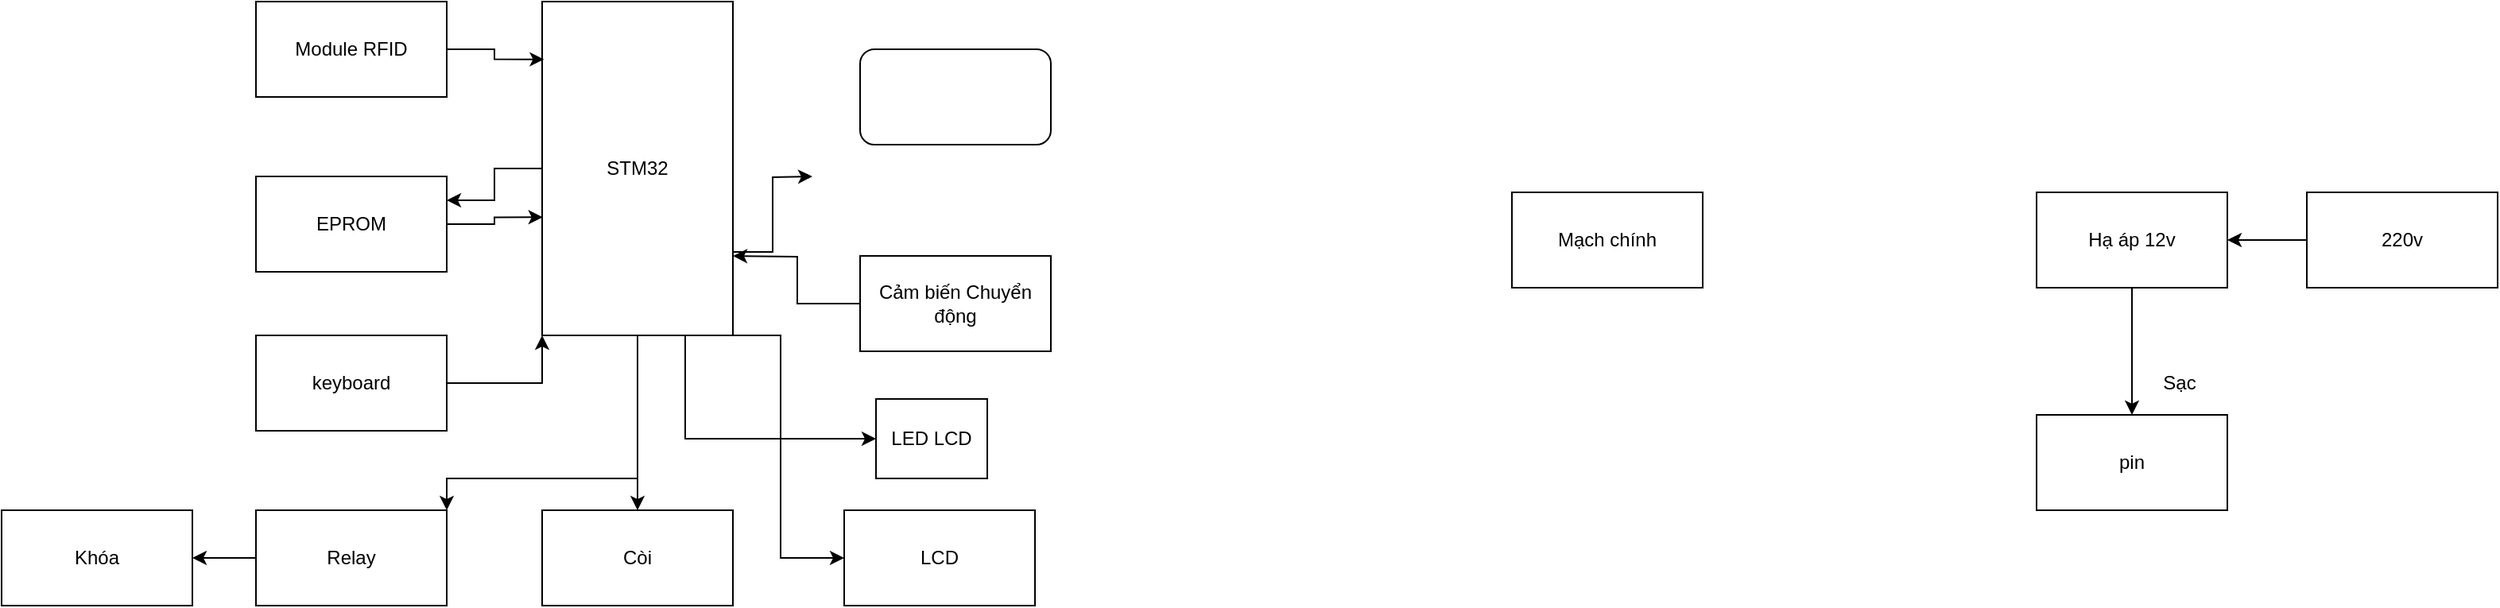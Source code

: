<mxfile version="13.9.9" type="device"><diagram id="4eO9Ab6HogYwmGx1fFd_" name="Page-1"><mxGraphModel dx="1888" dy="607" grid="1" gridSize="10" guides="1" tooltips="1" connect="1" arrows="1" fold="1" page="1" pageScale="1" pageWidth="850" pageHeight="1100" math="0" shadow="0"><root><mxCell id="0"/><mxCell id="1" parent="0"/><mxCell id="VZHBAmMMGSluGNBoAItk-13" style="edgeStyle=orthogonalEdgeStyle;rounded=0;orthogonalLoop=1;jettySize=auto;html=1;exitX=0;exitY=0.5;exitDx=0;exitDy=0;entryX=1;entryY=0.25;entryDx=0;entryDy=0;" parent="1" source="VZHBAmMMGSluGNBoAItk-1" target="VZHBAmMMGSluGNBoAItk-3" edge="1"><mxGeometry relative="1" as="geometry"/></mxCell><mxCell id="VZHBAmMMGSluGNBoAItk-15" style="edgeStyle=orthogonalEdgeStyle;rounded=0;orthogonalLoop=1;jettySize=auto;html=1;entryX=1;entryY=0;entryDx=0;entryDy=0;" parent="1" source="VZHBAmMMGSluGNBoAItk-1" target="VZHBAmMMGSluGNBoAItk-6" edge="1"><mxGeometry relative="1" as="geometry"><Array as="points"><mxPoint x="350" y="420"/><mxPoint x="230" y="420"/></Array></mxGeometry></mxCell><mxCell id="VZHBAmMMGSluGNBoAItk-16" style="edgeStyle=orthogonalEdgeStyle;rounded=0;orthogonalLoop=1;jettySize=auto;html=1;entryX=0.5;entryY=0;entryDx=0;entryDy=0;" parent="1" source="VZHBAmMMGSluGNBoAItk-1" target="VZHBAmMMGSluGNBoAItk-7" edge="1"><mxGeometry relative="1" as="geometry"/></mxCell><mxCell id="VZHBAmMMGSluGNBoAItk-17" style="edgeStyle=orthogonalEdgeStyle;rounded=0;orthogonalLoop=1;jettySize=auto;html=1;exitX=0.75;exitY=1;exitDx=0;exitDy=0;entryX=0;entryY=0.5;entryDx=0;entryDy=0;" parent="1" source="VZHBAmMMGSluGNBoAItk-1" target="VZHBAmMMGSluGNBoAItk-8" edge="1"><mxGeometry relative="1" as="geometry"><Array as="points"><mxPoint x="440" y="330"/><mxPoint x="440" y="470"/></Array></mxGeometry></mxCell><mxCell id="VZHBAmMMGSluGNBoAItk-18" style="edgeStyle=orthogonalEdgeStyle;rounded=0;orthogonalLoop=1;jettySize=auto;html=1;exitX=0.75;exitY=1;exitDx=0;exitDy=0;entryX=0;entryY=0.5;entryDx=0;entryDy=0;" parent="1" source="VZHBAmMMGSluGNBoAItk-1" target="VZHBAmMMGSluGNBoAItk-10" edge="1"><mxGeometry relative="1" as="geometry"/></mxCell><mxCell id="VZHBAmMMGSluGNBoAItk-19" style="edgeStyle=orthogonalEdgeStyle;rounded=0;orthogonalLoop=1;jettySize=auto;html=1;exitX=1;exitY=0.75;exitDx=0;exitDy=0;" parent="1" source="VZHBAmMMGSluGNBoAItk-1" edge="1"><mxGeometry relative="1" as="geometry"><mxPoint x="460" y="230" as="targetPoint"/></mxGeometry></mxCell><mxCell id="VZHBAmMMGSluGNBoAItk-1" value="STM32" style="rounded=0;whiteSpace=wrap;html=1;" parent="1" vertex="1"><mxGeometry x="290" y="120" width="120" height="210" as="geometry"/></mxCell><mxCell id="VZHBAmMMGSluGNBoAItk-11" style="edgeStyle=orthogonalEdgeStyle;rounded=0;orthogonalLoop=1;jettySize=auto;html=1;entryX=0.01;entryY=0.173;entryDx=0;entryDy=0;entryPerimeter=0;" parent="1" source="VZHBAmMMGSluGNBoAItk-2" target="VZHBAmMMGSluGNBoAItk-1" edge="1"><mxGeometry relative="1" as="geometry"/></mxCell><mxCell id="VZHBAmMMGSluGNBoAItk-2" value="Module RFID" style="rounded=0;whiteSpace=wrap;html=1;" parent="1" vertex="1"><mxGeometry x="110" y="120" width="120" height="60" as="geometry"/></mxCell><mxCell id="VZHBAmMMGSluGNBoAItk-12" style="edgeStyle=orthogonalEdgeStyle;rounded=0;orthogonalLoop=1;jettySize=auto;html=1;entryX=0.003;entryY=0.646;entryDx=0;entryDy=0;entryPerimeter=0;" parent="1" source="VZHBAmMMGSluGNBoAItk-3" target="VZHBAmMMGSluGNBoAItk-1" edge="1"><mxGeometry relative="1" as="geometry"/></mxCell><mxCell id="VZHBAmMMGSluGNBoAItk-3" value="EPROM" style="rounded=0;whiteSpace=wrap;html=1;" parent="1" vertex="1"><mxGeometry x="110" y="230" width="120" height="60" as="geometry"/></mxCell><mxCell id="VZHBAmMMGSluGNBoAItk-14" style="edgeStyle=orthogonalEdgeStyle;rounded=0;orthogonalLoop=1;jettySize=auto;html=1;entryX=0;entryY=1;entryDx=0;entryDy=0;" parent="1" source="VZHBAmMMGSluGNBoAItk-4" target="VZHBAmMMGSluGNBoAItk-1" edge="1"><mxGeometry relative="1" as="geometry"/></mxCell><mxCell id="VZHBAmMMGSluGNBoAItk-4" value="keyboard" style="rounded=0;whiteSpace=wrap;html=1;" parent="1" vertex="1"><mxGeometry x="110" y="330" width="120" height="60" as="geometry"/></mxCell><mxCell id="VZHBAmMMGSluGNBoAItk-5" value="Khóa" style="rounded=0;whiteSpace=wrap;html=1;" parent="1" vertex="1"><mxGeometry x="-50" y="440" width="120" height="60" as="geometry"/></mxCell><mxCell id="VZHBAmMMGSluGNBoAItk-21" value="" style="edgeStyle=orthogonalEdgeStyle;rounded=0;orthogonalLoop=1;jettySize=auto;html=1;" parent="1" source="VZHBAmMMGSluGNBoAItk-6" target="VZHBAmMMGSluGNBoAItk-5" edge="1"><mxGeometry relative="1" as="geometry"/></mxCell><mxCell id="VZHBAmMMGSluGNBoAItk-6" value="Relay" style="rounded=0;whiteSpace=wrap;html=1;" parent="1" vertex="1"><mxGeometry x="110" y="440" width="120" height="60" as="geometry"/></mxCell><mxCell id="VZHBAmMMGSluGNBoAItk-7" value="Còi" style="rounded=0;whiteSpace=wrap;html=1;" parent="1" vertex="1"><mxGeometry x="290" y="440" width="120" height="60" as="geometry"/></mxCell><mxCell id="VZHBAmMMGSluGNBoAItk-8" value="LCD" style="rounded=0;whiteSpace=wrap;html=1;" parent="1" vertex="1"><mxGeometry x="480" y="440" width="120" height="60" as="geometry"/></mxCell><mxCell id="VZHBAmMMGSluGNBoAItk-20" style="edgeStyle=orthogonalEdgeStyle;rounded=0;orthogonalLoop=1;jettySize=auto;html=1;" parent="1" source="VZHBAmMMGSluGNBoAItk-9" edge="1"><mxGeometry relative="1" as="geometry"><mxPoint x="410" y="280" as="targetPoint"/></mxGeometry></mxCell><mxCell id="VZHBAmMMGSluGNBoAItk-9" value="Cảm biến Chuyển động" style="rounded=0;whiteSpace=wrap;html=1;" parent="1" vertex="1"><mxGeometry x="490" y="280" width="120" height="60" as="geometry"/></mxCell><mxCell id="VZHBAmMMGSluGNBoAItk-10" value="LED LCD" style="rounded=0;whiteSpace=wrap;html=1;" parent="1" vertex="1"><mxGeometry x="500" y="370" width="70" height="50" as="geometry"/></mxCell><mxCell id="aRBkwAxBJXni0b6tPo-2-7" value="" style="edgeStyle=orthogonalEdgeStyle;rounded=0;orthogonalLoop=1;jettySize=auto;html=1;" edge="1" parent="1" source="aRBkwAxBJXni0b6tPo-2-1" target="aRBkwAxBJXni0b6tPo-2-2"><mxGeometry relative="1" as="geometry"/></mxCell><mxCell id="aRBkwAxBJXni0b6tPo-2-1" value="220v" style="rounded=0;whiteSpace=wrap;html=1;" vertex="1" parent="1"><mxGeometry x="1400" y="240" width="120" height="60" as="geometry"/></mxCell><mxCell id="aRBkwAxBJXni0b6tPo-2-5" style="edgeStyle=orthogonalEdgeStyle;rounded=0;orthogonalLoop=1;jettySize=auto;html=1;entryX=0.5;entryY=0;entryDx=0;entryDy=0;" edge="1" parent="1" source="aRBkwAxBJXni0b6tPo-2-2" target="aRBkwAxBJXni0b6tPo-2-4"><mxGeometry relative="1" as="geometry"/></mxCell><mxCell id="aRBkwAxBJXni0b6tPo-2-2" value="Hạ áp 12v" style="rounded=0;whiteSpace=wrap;html=1;" vertex="1" parent="1"><mxGeometry x="1230" y="240" width="120" height="60" as="geometry"/></mxCell><mxCell id="aRBkwAxBJXni0b6tPo-2-3" value="Mạch chính" style="rounded=0;whiteSpace=wrap;html=1;" vertex="1" parent="1"><mxGeometry x="900" y="240" width="120" height="60" as="geometry"/></mxCell><mxCell id="aRBkwAxBJXni0b6tPo-2-4" value="pin" style="rounded=0;whiteSpace=wrap;html=1;" vertex="1" parent="1"><mxGeometry x="1230" y="380" width="120" height="60" as="geometry"/></mxCell><mxCell id="aRBkwAxBJXni0b6tPo-2-6" value="Sạc" style="text;html=1;strokeColor=none;fillColor=none;align=center;verticalAlign=middle;whiteSpace=wrap;rounded=0;" vertex="1" parent="1"><mxGeometry x="1300" y="350" width="40" height="20" as="geometry"/></mxCell><mxCell id="aRBkwAxBJXni0b6tPo-2-8" value="" style="rounded=1;whiteSpace=wrap;html=1;" vertex="1" parent="1"><mxGeometry x="490" y="150" width="120" height="60" as="geometry"/></mxCell></root></mxGraphModel></diagram></mxfile>